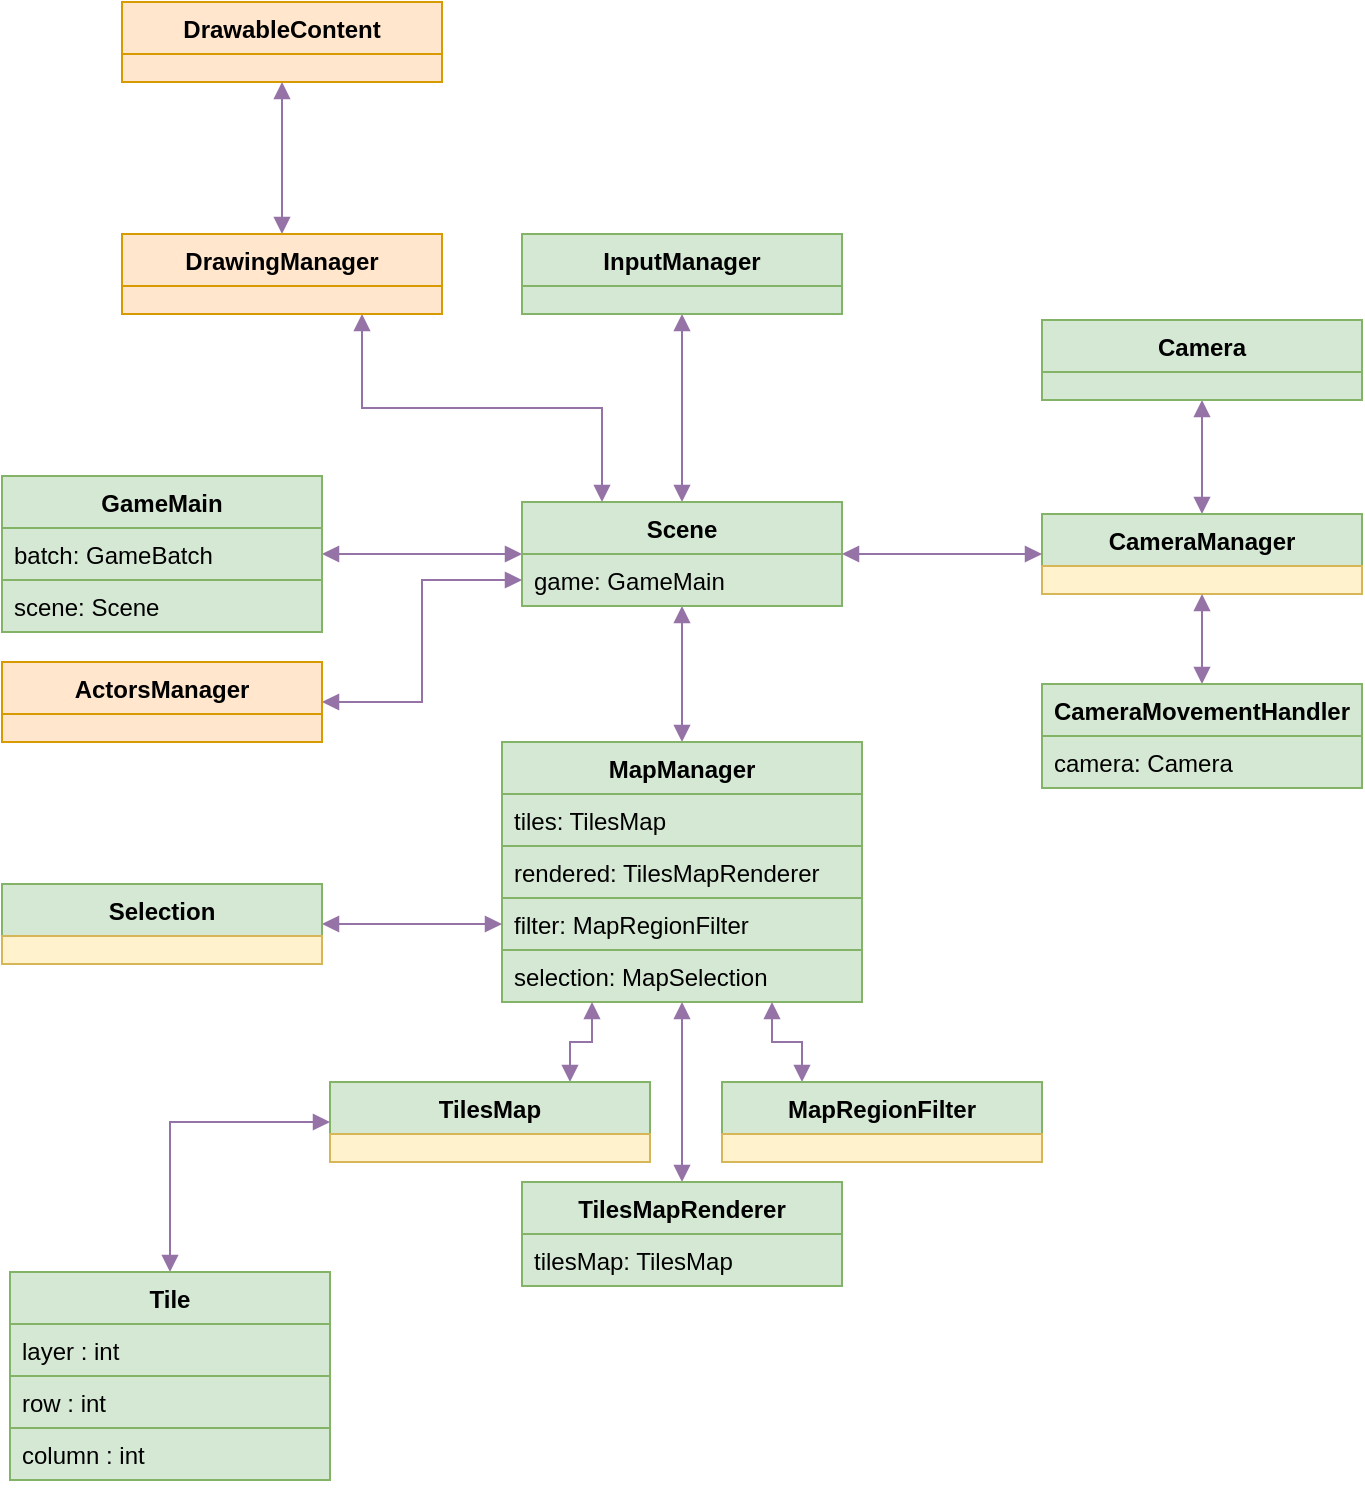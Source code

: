 <mxfile version="13.6.2" type="device"><diagram id="C5RBs43oDa-KdzZeNtuy" name="Page-1"><mxGraphModel dx="1004" dy="1761" grid="1" gridSize="10" guides="1" tooltips="1" connect="1" arrows="1" fold="1" page="1" pageScale="1" pageWidth="827" pageHeight="1169" math="0" shadow="0"><root><mxCell id="WIyWlLk6GJQsqaUBKTNV-0"/><mxCell id="WIyWlLk6GJQsqaUBKTNV-1" parent="WIyWlLk6GJQsqaUBKTNV-0"/><mxCell id="pwWpqteBXbWDMI5DToDL-35" style="edgeStyle=orthogonalEdgeStyle;rounded=0;orthogonalLoop=1;jettySize=auto;html=1;exitX=0;exitY=0.5;exitDx=0;exitDy=0;entryX=1;entryY=0.5;entryDx=0;entryDy=0;startArrow=block;startFill=1;endArrow=block;endFill=1;fillColor=#e1d5e7;strokeColor=#9673a6;" parent="WIyWlLk6GJQsqaUBKTNV-1" source="pwWpqteBXbWDMI5DToDL-6" target="pwWpqteBXbWDMI5DToDL-0" edge="1"><mxGeometry relative="1" as="geometry"/></mxCell><mxCell id="pwWpqteBXbWDMI5DToDL-41" style="edgeStyle=orthogonalEdgeStyle;rounded=0;orthogonalLoop=1;jettySize=auto;html=1;exitX=0.5;exitY=0;exitDx=0;exitDy=0;entryX=0.5;entryY=1;entryDx=0;entryDy=0;startArrow=block;startFill=1;endArrow=block;endFill=1;fillColor=#e1d5e7;strokeColor=#9673a6;" parent="WIyWlLk6GJQsqaUBKTNV-1" source="pwWpqteBXbWDMI5DToDL-6" target="pwWpqteBXbWDMI5DToDL-24" edge="1"><mxGeometry relative="1" as="geometry"/></mxCell><mxCell id="pwWpqteBXbWDMI5DToDL-40" style="edgeStyle=orthogonalEdgeStyle;rounded=0;orthogonalLoop=1;jettySize=auto;html=1;exitX=0.5;exitY=0;exitDx=0;exitDy=0;startArrow=block;startFill=1;endArrow=block;endFill=1;entryX=0.5;entryY=1;entryDx=0;entryDy=0;fillColor=#e1d5e7;strokeColor=#9673a6;" parent="WIyWlLk6GJQsqaUBKTNV-1" source="pwWpqteBXbWDMI5DToDL-72" target="pwWpqteBXbWDMI5DToDL-36" edge="1"><mxGeometry relative="1" as="geometry"/></mxCell><mxCell id="pwWpqteBXbWDMI5DToDL-60" style="edgeStyle=orthogonalEdgeStyle;rounded=0;orthogonalLoop=1;jettySize=auto;html=1;exitX=0.5;exitY=1;exitDx=0;exitDy=0;entryX=0.5;entryY=0;entryDx=0;entryDy=0;startArrow=block;startFill=1;endArrow=block;endFill=1;fillColor=#e1d5e7;strokeColor=#9673a6;" parent="WIyWlLk6GJQsqaUBKTNV-1" source="pwWpqteBXbWDMI5DToDL-6" target="pwWpqteBXbWDMI5DToDL-53" edge="1"><mxGeometry relative="1" as="geometry"/></mxCell><mxCell id="pwWpqteBXbWDMI5DToDL-6" value="Scene" style="swimlane;fontStyle=1;align=center;verticalAlign=top;childLayout=stackLayout;horizontal=1;startSize=26;horizontalStack=0;resizeParent=1;resizeParentMax=0;resizeLast=0;collapsible=1;marginBottom=0;fillColor=#d5e8d4;strokeColor=#82b366;" parent="WIyWlLk6GJQsqaUBKTNV-1" vertex="1"><mxGeometry x="350" y="200" width="160" height="52" as="geometry"/></mxCell><mxCell id="pwWpqteBXbWDMI5DToDL-32" value="game: GameMain" style="text;strokeColor=#82b366;fillColor=#d5e8d4;align=left;verticalAlign=top;spacingLeft=4;spacingRight=4;overflow=hidden;rotatable=0;points=[[0,0.5],[1,0.5]];portConstraint=eastwest;" parent="pwWpqteBXbWDMI5DToDL-6" vertex="1"><mxGeometry y="26" width="160" height="26" as="geometry"/></mxCell><mxCell id="pwWpqteBXbWDMI5DToDL-0" value="GameMain" style="swimlane;fontStyle=1;align=center;verticalAlign=top;childLayout=stackLayout;horizontal=1;startSize=26;horizontalStack=0;resizeParent=1;resizeParentMax=0;resizeLast=0;collapsible=1;marginBottom=0;fillColor=#d5e8d4;strokeColor=#82b366;" parent="WIyWlLk6GJQsqaUBKTNV-1" vertex="1"><mxGeometry x="90" y="187" width="160" height="78" as="geometry"/></mxCell><mxCell id="pwWpqteBXbWDMI5DToDL-1" value="batch: GameBatch" style="text;align=left;verticalAlign=top;spacingLeft=4;spacingRight=4;overflow=hidden;rotatable=0;points=[[0,0.5],[1,0.5]];portConstraint=eastwest;fillColor=#d5e8d4;strokeColor=#82b366;" parent="pwWpqteBXbWDMI5DToDL-0" vertex="1"><mxGeometry y="26" width="160" height="26" as="geometry"/></mxCell><mxCell id="pwWpqteBXbWDMI5DToDL-5" value="scene: Scene" style="text;align=left;verticalAlign=top;spacingLeft=4;spacingRight=4;overflow=hidden;rotatable=0;points=[[0,0.5],[1,0.5]];portConstraint=eastwest;fillColor=#d5e8d4;strokeColor=#82b366;" parent="pwWpqteBXbWDMI5DToDL-0" vertex="1"><mxGeometry y="52" width="160" height="26" as="geometry"/></mxCell><mxCell id="pwWpqteBXbWDMI5DToDL-24" value="InputManager" style="swimlane;fontStyle=1;align=center;verticalAlign=top;childLayout=stackLayout;horizontal=1;startSize=26;horizontalStack=0;resizeParent=1;resizeParentMax=0;resizeLast=0;collapsible=1;marginBottom=0;fillColor=#d5e8d4;strokeColor=#82b366;" parent="WIyWlLk6GJQsqaUBKTNV-1" vertex="1"><mxGeometry x="350" y="66" width="160" height="40" as="geometry"/></mxCell><mxCell id="pwWpqteBXbWDMI5DToDL-45" value="" style="text;strokeColor=#82b366;fillColor=#d5e8d4;align=left;verticalAlign=middle;spacingTop=-1;spacingLeft=4;spacingRight=4;rotatable=0;labelPosition=right;points=[];portConstraint=eastwest;" parent="pwWpqteBXbWDMI5DToDL-24" vertex="1"><mxGeometry y="26" width="160" height="14" as="geometry"/></mxCell><mxCell id="pwWpqteBXbWDMI5DToDL-53" value="MapManager" style="swimlane;fontStyle=1;align=center;verticalAlign=top;childLayout=stackLayout;horizontal=1;startSize=26;horizontalStack=0;resizeParent=1;resizeParentMax=0;resizeLast=0;collapsible=1;marginBottom=0;fillColor=#d5e8d4;strokeColor=#82b366;" parent="WIyWlLk6GJQsqaUBKTNV-1" vertex="1"><mxGeometry x="340" y="320" width="180" height="130" as="geometry"/></mxCell><mxCell id="pwWpqteBXbWDMI5DToDL-68" value="tiles: TilesMap" style="text;align=left;verticalAlign=top;spacingLeft=4;spacingRight=4;overflow=hidden;rotatable=0;points=[[0,0.5],[1,0.5]];portConstraint=eastwest;fillColor=#d5e8d4;strokeColor=#82b366;" parent="pwWpqteBXbWDMI5DToDL-53" vertex="1"><mxGeometry y="26" width="180" height="26" as="geometry"/></mxCell><mxCell id="pwWpqteBXbWDMI5DToDL-67" value="rendered: TilesMapRenderer" style="text;align=left;verticalAlign=top;spacingLeft=4;spacingRight=4;overflow=hidden;rotatable=0;points=[[0,0.5],[1,0.5]];portConstraint=eastwest;fillColor=#d5e8d4;strokeColor=#82b366;" parent="pwWpqteBXbWDMI5DToDL-53" vertex="1"><mxGeometry y="52" width="180" height="26" as="geometry"/></mxCell><mxCell id="pwWpqteBXbWDMI5DToDL-66" value="filter: MapRegionFilter" style="text;align=left;verticalAlign=top;spacingLeft=4;spacingRight=4;overflow=hidden;rotatable=0;points=[[0,0.5],[1,0.5]];portConstraint=eastwest;fillColor=#d5e8d4;strokeColor=#82b366;" parent="pwWpqteBXbWDMI5DToDL-53" vertex="1"><mxGeometry y="78" width="180" height="26" as="geometry"/></mxCell><mxCell id="w4uMhQjsH7EOwb9M4zDE-25" value="selection: MapSelection" style="text;align=left;verticalAlign=top;spacingLeft=4;spacingRight=4;overflow=hidden;rotatable=0;points=[[0,0.5],[1,0.5]];portConstraint=eastwest;fillColor=#d5e8d4;strokeColor=#82b366;" vertex="1" parent="pwWpqteBXbWDMI5DToDL-53"><mxGeometry y="104" width="180" height="26" as="geometry"/></mxCell><mxCell id="pwWpqteBXbWDMI5DToDL-61" style="edgeStyle=orthogonalEdgeStyle;rounded=0;orthogonalLoop=1;jettySize=auto;html=1;exitX=0.5;exitY=0;exitDx=0;exitDy=0;startArrow=block;startFill=1;endArrow=block;endFill=1;fillColor=#e1d5e7;strokeColor=#9673a6;" parent="WIyWlLk6GJQsqaUBKTNV-1" source="pwWpqteBXbWDMI5DToDL-16" target="pwWpqteBXbWDMI5DToDL-53" edge="1"><mxGeometry relative="1" as="geometry"/></mxCell><mxCell id="pwWpqteBXbWDMI5DToDL-63" style="edgeStyle=orthogonalEdgeStyle;rounded=0;orthogonalLoop=1;jettySize=auto;html=1;exitX=0.75;exitY=0;exitDx=0;exitDy=0;entryX=0.25;entryY=1;entryDx=0;entryDy=0;startArrow=block;startFill=1;endArrow=block;endFill=1;fillColor=#e1d5e7;strokeColor=#9673a6;" parent="WIyWlLk6GJQsqaUBKTNV-1" source="pwWpqteBXbWDMI5DToDL-12" target="pwWpqteBXbWDMI5DToDL-53" edge="1"><mxGeometry relative="1" as="geometry"/></mxCell><mxCell id="pwWpqteBXbWDMI5DToDL-64" style="edgeStyle=orthogonalEdgeStyle;rounded=0;orthogonalLoop=1;jettySize=auto;html=1;exitX=0.25;exitY=0;exitDx=0;exitDy=0;entryX=0.75;entryY=1;entryDx=0;entryDy=0;startArrow=block;startFill=1;endArrow=block;endFill=1;fillColor=#e1d5e7;strokeColor=#9673a6;" parent="WIyWlLk6GJQsqaUBKTNV-1" source="pwWpqteBXbWDMI5DToDL-28" target="pwWpqteBXbWDMI5DToDL-53" edge="1"><mxGeometry relative="1" as="geometry"/></mxCell><mxCell id="pwWpqteBXbWDMI5DToDL-72" value="CameraManager" style="swimlane;fontStyle=1;align=center;verticalAlign=top;childLayout=stackLayout;horizontal=1;startSize=26;horizontalStack=0;resizeParent=1;resizeParentMax=0;resizeLast=0;collapsible=1;marginBottom=0;fillColor=#d5e8d4;strokeColor=#82b366;" parent="WIyWlLk6GJQsqaUBKTNV-1" vertex="1"><mxGeometry x="610" y="206" width="160" height="40" as="geometry"/></mxCell><mxCell id="pwWpqteBXbWDMI5DToDL-73" value="" style="text;strokeColor=#d6b656;fillColor=#fff2cc;align=left;verticalAlign=middle;spacingTop=-1;spacingLeft=4;spacingRight=4;rotatable=0;labelPosition=right;points=[];portConstraint=eastwest;" parent="pwWpqteBXbWDMI5DToDL-72" vertex="1"><mxGeometry y="26" width="160" height="14" as="geometry"/></mxCell><mxCell id="pwWpqteBXbWDMI5DToDL-28" value="MapRegionFilter" style="swimlane;fontStyle=1;align=center;verticalAlign=top;childLayout=stackLayout;horizontal=1;startSize=26;horizontalStack=0;resizeParent=1;resizeParentMax=0;resizeLast=0;collapsible=1;marginBottom=0;fillColor=#d5e8d4;strokeColor=#82b366;" parent="WIyWlLk6GJQsqaUBKTNV-1" vertex="1"><mxGeometry x="450" y="490" width="160" height="40" as="geometry"/></mxCell><mxCell id="pwWpqteBXbWDMI5DToDL-62" value="" style="text;strokeColor=#d6b656;fillColor=#fff2cc;align=left;verticalAlign=middle;spacingTop=-1;spacingLeft=4;spacingRight=4;rotatable=0;labelPosition=right;points=[];portConstraint=eastwest;" parent="pwWpqteBXbWDMI5DToDL-28" vertex="1"><mxGeometry y="26" width="160" height="14" as="geometry"/></mxCell><mxCell id="pwWpqteBXbWDMI5DToDL-12" value="TilesMap" style="swimlane;fontStyle=1;align=center;verticalAlign=top;childLayout=stackLayout;horizontal=1;startSize=26;horizontalStack=0;resizeParent=1;resizeParentMax=0;resizeLast=0;collapsible=1;marginBottom=0;fillColor=#d5e8d4;strokeColor=#82b366;" parent="WIyWlLk6GJQsqaUBKTNV-1" vertex="1"><mxGeometry x="254" y="490" width="160" height="40" as="geometry"/></mxCell><mxCell id="pwWpqteBXbWDMI5DToDL-44" value="" style="text;strokeColor=#d6b656;fillColor=#fff2cc;align=left;verticalAlign=middle;spacingTop=-1;spacingLeft=4;spacingRight=4;rotatable=0;labelPosition=right;points=[];portConstraint=eastwest;" parent="pwWpqteBXbWDMI5DToDL-12" vertex="1"><mxGeometry y="26" width="160" height="14" as="geometry"/></mxCell><mxCell id="w4uMhQjsH7EOwb9M4zDE-6" value="DrawableContent" style="swimlane;fontStyle=1;align=center;verticalAlign=top;childLayout=stackLayout;horizontal=1;startSize=26;horizontalStack=0;resizeParent=1;resizeParentMax=0;resizeLast=0;collapsible=1;marginBottom=0;fillColor=#ffe6cc;strokeColor=#d79b00;" vertex="1" parent="WIyWlLk6GJQsqaUBKTNV-1"><mxGeometry x="150" y="-50" width="160" height="40" as="geometry"/></mxCell><mxCell id="w4uMhQjsH7EOwb9M4zDE-10" value="" style="text;strokeColor=#d79b00;fillColor=#ffe6cc;align=left;verticalAlign=middle;spacingTop=-1;spacingLeft=4;spacingRight=4;rotatable=0;labelPosition=right;points=[];portConstraint=eastwest;" vertex="1" parent="w4uMhQjsH7EOwb9M4zDE-6"><mxGeometry y="26" width="160" height="14" as="geometry"/></mxCell><mxCell id="pwWpqteBXbWDMI5DToDL-16" value="TilesMapRenderer" style="swimlane;fontStyle=1;align=center;verticalAlign=top;childLayout=stackLayout;horizontal=1;startSize=26;horizontalStack=0;resizeParent=1;resizeParentMax=0;resizeLast=0;collapsible=1;marginBottom=0;fillColor=#d5e8d4;strokeColor=#82b366;" parent="WIyWlLk6GJQsqaUBKTNV-1" vertex="1"><mxGeometry x="350" y="540" width="160" height="52" as="geometry"/></mxCell><mxCell id="pwWpqteBXbWDMI5DToDL-17" value="tilesMap: TilesMap" style="text;align=left;verticalAlign=top;spacingLeft=4;spacingRight=4;overflow=hidden;rotatable=0;points=[[0,0.5],[1,0.5]];portConstraint=eastwest;fillColor=#d5e8d4;strokeColor=#82b366;" parent="pwWpqteBXbWDMI5DToDL-16" vertex="1"><mxGeometry y="26" width="160" height="26" as="geometry"/></mxCell><mxCell id="pwWpqteBXbWDMI5DToDL-74" style="edgeStyle=orthogonalEdgeStyle;rounded=0;orthogonalLoop=1;jettySize=auto;html=1;exitX=0.5;exitY=0;exitDx=0;exitDy=0;startArrow=block;startFill=1;endArrow=block;endFill=1;fillColor=#e1d5e7;strokeColor=#9673a6;" parent="WIyWlLk6GJQsqaUBKTNV-1" source="pwWpqteBXbWDMI5DToDL-20" target="pwWpqteBXbWDMI5DToDL-72" edge="1"><mxGeometry relative="1" as="geometry"/></mxCell><mxCell id="pwWpqteBXbWDMI5DToDL-36" value="Camera" style="swimlane;fontStyle=1;align=center;verticalAlign=top;childLayout=stackLayout;horizontal=1;startSize=26;horizontalStack=0;resizeParent=1;resizeParentMax=0;resizeLast=0;collapsible=1;marginBottom=0;fillColor=#d5e8d4;strokeColor=#82b366;" parent="WIyWlLk6GJQsqaUBKTNV-1" vertex="1"><mxGeometry x="610" y="109" width="160" height="40" as="geometry"/></mxCell><mxCell id="pwWpqteBXbWDMI5DToDL-46" value="" style="text;strokeColor=#82b366;fillColor=#d5e8d4;align=left;verticalAlign=middle;spacingTop=-1;spacingLeft=4;spacingRight=4;rotatable=0;labelPosition=right;points=[];portConstraint=eastwest;" parent="pwWpqteBXbWDMI5DToDL-36" vertex="1"><mxGeometry y="26" width="160" height="14" as="geometry"/></mxCell><mxCell id="pwWpqteBXbWDMI5DToDL-76" style="edgeStyle=orthogonalEdgeStyle;rounded=0;orthogonalLoop=1;jettySize=auto;html=1;exitX=0;exitY=0.5;exitDx=0;exitDy=0;entryX=1;entryY=0.5;entryDx=0;entryDy=0;startArrow=block;startFill=1;endArrow=block;endFill=1;fillColor=#e1d5e7;strokeColor=#9673a6;" parent="WIyWlLk6GJQsqaUBKTNV-1" source="pwWpqteBXbWDMI5DToDL-72" target="pwWpqteBXbWDMI5DToDL-6" edge="1"><mxGeometry relative="1" as="geometry"/></mxCell><mxCell id="pwWpqteBXbWDMI5DToDL-20" value="CameraMovementHandler" style="swimlane;fontStyle=1;align=center;verticalAlign=top;childLayout=stackLayout;horizontal=1;startSize=26;horizontalStack=0;resizeParent=1;resizeParentMax=0;resizeLast=0;collapsible=1;marginBottom=0;fillColor=#d5e8d4;strokeColor=#82b366;" parent="WIyWlLk6GJQsqaUBKTNV-1" vertex="1"><mxGeometry x="610" y="291" width="160" height="52" as="geometry"/></mxCell><mxCell id="pwWpqteBXbWDMI5DToDL-21" value="camera: Camera" style="text;align=left;verticalAlign=top;spacingLeft=4;spacingRight=4;overflow=hidden;rotatable=0;points=[[0,0.5],[1,0.5]];portConstraint=eastwest;fillColor=#d5e8d4;strokeColor=#82b366;" parent="pwWpqteBXbWDMI5DToDL-20" vertex="1"><mxGeometry y="26" width="160" height="26" as="geometry"/></mxCell><mxCell id="i2S3amkRQA3hQea5NZg_-2" style="edgeStyle=orthogonalEdgeStyle;rounded=0;orthogonalLoop=1;jettySize=auto;html=1;startArrow=block;startFill=1;endArrow=block;endFill=1;fillColor=#e1d5e7;strokeColor=#9673a6;entryX=0;entryY=0.5;entryDx=0;entryDy=0;" parent="WIyWlLk6GJQsqaUBKTNV-1" source="i2S3amkRQA3hQea5NZg_-0" target="pwWpqteBXbWDMI5DToDL-66" edge="1"><mxGeometry relative="1" as="geometry"><mxPoint x="384" y="500" as="sourcePoint"/><mxPoint x="395" y="448" as="targetPoint"/></mxGeometry></mxCell><mxCell id="w4uMhQjsH7EOwb9M4zDE-5" style="edgeStyle=orthogonalEdgeStyle;rounded=0;orthogonalLoop=1;jettySize=auto;html=1;exitX=0.75;exitY=1;exitDx=0;exitDy=0;entryX=0.25;entryY=0;entryDx=0;entryDy=0;strokeColor=#9673a6;fillColor=#e1d5e7;endFill=1;endArrow=block;startFill=1;startArrow=block;" edge="1" parent="WIyWlLk6GJQsqaUBKTNV-1" source="w4uMhQjsH7EOwb9M4zDE-0" target="pwWpqteBXbWDMI5DToDL-6"><mxGeometry relative="1" as="geometry"/></mxCell><mxCell id="w4uMhQjsH7EOwb9M4zDE-11" style="edgeStyle=orthogonalEdgeStyle;rounded=0;orthogonalLoop=1;jettySize=auto;html=1;exitX=0.5;exitY=0;exitDx=0;exitDy=0;entryX=0.5;entryY=1;entryDx=0;entryDy=0;strokeColor=#9673a6;fillColor=#e1d5e7;endFill=1;endArrow=block;startFill=1;startArrow=block;" edge="1" parent="WIyWlLk6GJQsqaUBKTNV-1" source="w4uMhQjsH7EOwb9M4zDE-0" target="w4uMhQjsH7EOwb9M4zDE-6"><mxGeometry relative="1" as="geometry"/></mxCell><mxCell id="w4uMhQjsH7EOwb9M4zDE-0" value="DrawingManager" style="swimlane;fontStyle=1;align=center;verticalAlign=top;childLayout=stackLayout;horizontal=1;startSize=26;horizontalStack=0;resizeParent=1;resizeParentMax=0;resizeLast=0;collapsible=1;marginBottom=0;fillColor=#ffe6cc;strokeColor=#d79b00;" vertex="1" parent="WIyWlLk6GJQsqaUBKTNV-1"><mxGeometry x="150" y="66" width="160" height="40" as="geometry"/></mxCell><mxCell id="w4uMhQjsH7EOwb9M4zDE-4" value="" style="text;strokeColor=#d79b00;fillColor=#ffe6cc;align=left;verticalAlign=middle;spacingTop=-1;spacingLeft=4;spacingRight=4;rotatable=0;labelPosition=right;points=[];portConstraint=eastwest;" vertex="1" parent="w4uMhQjsH7EOwb9M4zDE-0"><mxGeometry y="26" width="160" height="14" as="geometry"/></mxCell><mxCell id="w4uMhQjsH7EOwb9M4zDE-18" style="edgeStyle=orthogonalEdgeStyle;rounded=0;orthogonalLoop=1;jettySize=auto;html=1;exitX=0.5;exitY=0;exitDx=0;exitDy=0;entryX=0;entryY=0.5;entryDx=0;entryDy=0;strokeColor=#9673a6;fillColor=#e1d5e7;endFill=1;endArrow=block;startFill=1;startArrow=block;" edge="1" parent="WIyWlLk6GJQsqaUBKTNV-1" source="w4uMhQjsH7EOwb9M4zDE-12" target="pwWpqteBXbWDMI5DToDL-12"><mxGeometry relative="1" as="geometry"/></mxCell><mxCell id="w4uMhQjsH7EOwb9M4zDE-12" value="Tile" style="swimlane;fontStyle=1;align=center;verticalAlign=top;childLayout=stackLayout;horizontal=1;startSize=26;horizontalStack=0;resizeParent=1;resizeParentMax=0;resizeLast=0;collapsible=1;marginBottom=0;fillColor=#d5e8d4;strokeColor=#82b366;" vertex="1" parent="WIyWlLk6GJQsqaUBKTNV-1"><mxGeometry x="94" y="585" width="160" height="104" as="geometry"/></mxCell><mxCell id="w4uMhQjsH7EOwb9M4zDE-16" value="layer : int" style="text;strokeColor=#82b366;fillColor=#d5e8d4;align=left;verticalAlign=top;spacingLeft=4;spacingRight=4;overflow=hidden;rotatable=0;points=[[0,0.5],[1,0.5]];portConstraint=eastwest;" vertex="1" parent="w4uMhQjsH7EOwb9M4zDE-12"><mxGeometry y="26" width="160" height="26" as="geometry"/></mxCell><mxCell id="w4uMhQjsH7EOwb9M4zDE-17" value="row : int" style="text;strokeColor=#82b366;fillColor=#d5e8d4;align=left;verticalAlign=top;spacingLeft=4;spacingRight=4;overflow=hidden;rotatable=0;points=[[0,0.5],[1,0.5]];portConstraint=eastwest;" vertex="1" parent="w4uMhQjsH7EOwb9M4zDE-12"><mxGeometry y="52" width="160" height="26" as="geometry"/></mxCell><mxCell id="w4uMhQjsH7EOwb9M4zDE-13" value="column : int" style="text;strokeColor=#82b366;fillColor=#d5e8d4;align=left;verticalAlign=top;spacingLeft=4;spacingRight=4;overflow=hidden;rotatable=0;points=[[0,0.5],[1,0.5]];portConstraint=eastwest;" vertex="1" parent="w4uMhQjsH7EOwb9M4zDE-12"><mxGeometry y="78" width="160" height="26" as="geometry"/></mxCell><mxCell id="w4uMhQjsH7EOwb9M4zDE-24" style="edgeStyle=orthogonalEdgeStyle;rounded=0;orthogonalLoop=1;jettySize=auto;html=1;exitX=1;exitY=0.5;exitDx=0;exitDy=0;entryX=0;entryY=0.5;entryDx=0;entryDy=0;strokeColor=#9673a6;fillColor=#e1d5e7;endFill=1;endArrow=block;startFill=1;startArrow=block;" edge="1" parent="WIyWlLk6GJQsqaUBKTNV-1" source="w4uMhQjsH7EOwb9M4zDE-19" target="pwWpqteBXbWDMI5DToDL-32"><mxGeometry relative="1" as="geometry"/></mxCell><mxCell id="w4uMhQjsH7EOwb9M4zDE-19" value="ActorsManager" style="swimlane;fontStyle=1;align=center;verticalAlign=top;childLayout=stackLayout;horizontal=1;startSize=26;horizontalStack=0;resizeParent=1;resizeParentMax=0;resizeLast=0;collapsible=1;marginBottom=0;fillColor=#ffe6cc;strokeColor=#d79b00;" vertex="1" parent="WIyWlLk6GJQsqaUBKTNV-1"><mxGeometry x="90" y="280" width="160" height="40" as="geometry"/></mxCell><mxCell id="w4uMhQjsH7EOwb9M4zDE-23" value="" style="text;strokeColor=#d79b00;fillColor=#ffe6cc;align=left;verticalAlign=middle;spacingTop=-1;spacingLeft=4;spacingRight=4;rotatable=0;labelPosition=right;points=[];portConstraint=eastwest;" vertex="1" parent="w4uMhQjsH7EOwb9M4zDE-19"><mxGeometry y="26" width="160" height="14" as="geometry"/></mxCell><mxCell id="i2S3amkRQA3hQea5NZg_-0" value="Selection" style="swimlane;fontStyle=1;align=center;verticalAlign=top;childLayout=stackLayout;horizontal=1;startSize=26;horizontalStack=0;resizeParent=1;resizeParentMax=0;resizeLast=0;collapsible=1;marginBottom=0;fillColor=#d5e8d4;strokeColor=#82b366;" parent="WIyWlLk6GJQsqaUBKTNV-1" vertex="1"><mxGeometry x="90" y="391" width="160" height="40" as="geometry"/></mxCell><mxCell id="i2S3amkRQA3hQea5NZg_-1" value="" style="text;strokeColor=#d6b656;fillColor=#fff2cc;align=left;verticalAlign=middle;spacingTop=-1;spacingLeft=4;spacingRight=4;rotatable=0;labelPosition=right;points=[];portConstraint=eastwest;" parent="i2S3amkRQA3hQea5NZg_-0" vertex="1"><mxGeometry y="26" width="160" height="14" as="geometry"/></mxCell></root></mxGraphModel></diagram></mxfile>